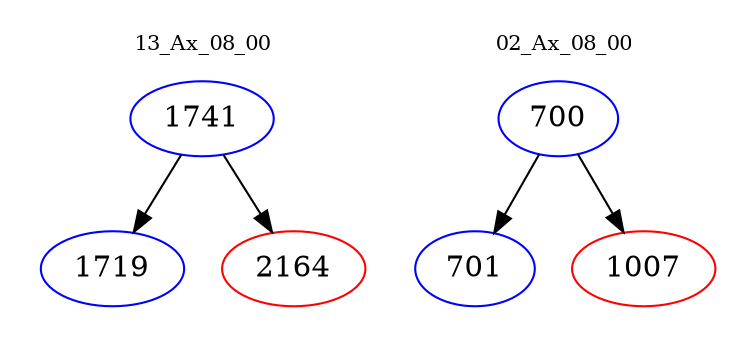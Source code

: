 digraph{
subgraph cluster_0 {
color = white
label = "13_Ax_08_00";
fontsize=10;
T0_1741 [label="1741", color="blue"]
T0_1741 -> T0_1719 [color="black"]
T0_1719 [label="1719", color="blue"]
T0_1741 -> T0_2164 [color="black"]
T0_2164 [label="2164", color="red"]
}
subgraph cluster_1 {
color = white
label = "02_Ax_08_00";
fontsize=10;
T1_700 [label="700", color="blue"]
T1_700 -> T1_701 [color="black"]
T1_701 [label="701", color="blue"]
T1_700 -> T1_1007 [color="black"]
T1_1007 [label="1007", color="red"]
}
}
